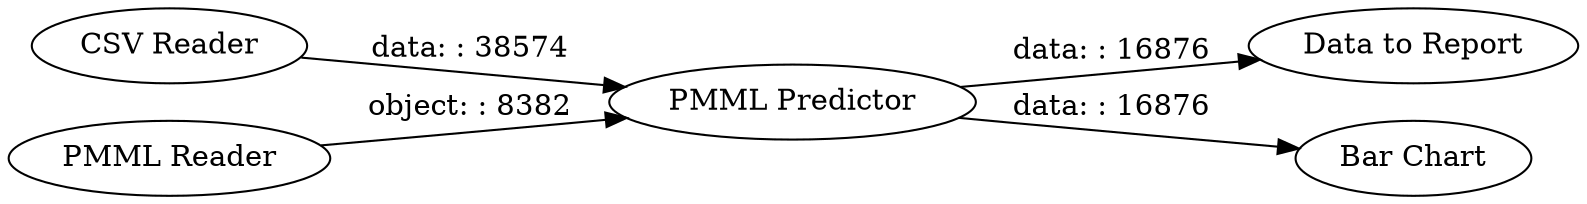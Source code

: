 digraph {
	"-8915484607501718940_4" [label="Data to Report"]
	"-8915484607501718940_1" [label="CSV Reader"]
	"-8915484607501718940_5" [label="Bar Chart"]
	"-8915484607501718940_2" [label="PMML Reader"]
	"-8915484607501718940_3" [label="PMML Predictor"]
	"-8915484607501718940_2" -> "-8915484607501718940_3" [label="object: : 8382"]
	"-8915484607501718940_1" -> "-8915484607501718940_3" [label="data: : 38574"]
	"-8915484607501718940_3" -> "-8915484607501718940_5" [label="data: : 16876"]
	"-8915484607501718940_3" -> "-8915484607501718940_4" [label="data: : 16876"]
	rankdir=LR
}
